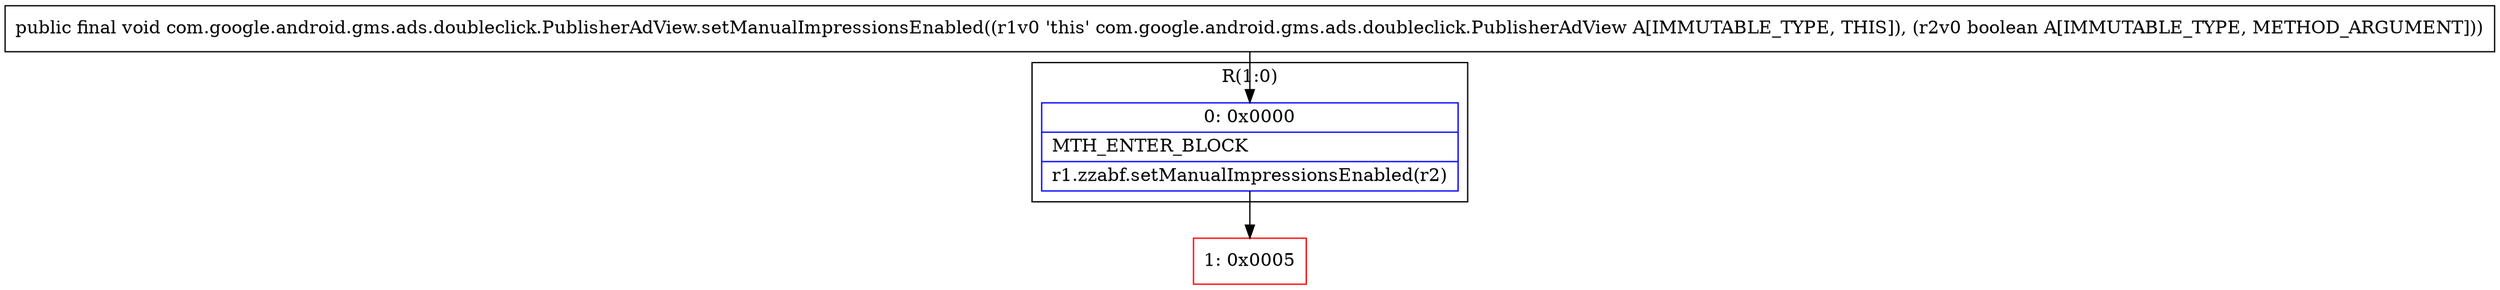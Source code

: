digraph "CFG forcom.google.android.gms.ads.doubleclick.PublisherAdView.setManualImpressionsEnabled(Z)V" {
subgraph cluster_Region_1042333627 {
label = "R(1:0)";
node [shape=record,color=blue];
Node_0 [shape=record,label="{0\:\ 0x0000|MTH_ENTER_BLOCK\l|r1.zzabf.setManualImpressionsEnabled(r2)\l}"];
}
Node_1 [shape=record,color=red,label="{1\:\ 0x0005}"];
MethodNode[shape=record,label="{public final void com.google.android.gms.ads.doubleclick.PublisherAdView.setManualImpressionsEnabled((r1v0 'this' com.google.android.gms.ads.doubleclick.PublisherAdView A[IMMUTABLE_TYPE, THIS]), (r2v0 boolean A[IMMUTABLE_TYPE, METHOD_ARGUMENT])) }"];
MethodNode -> Node_0;
Node_0 -> Node_1;
}


